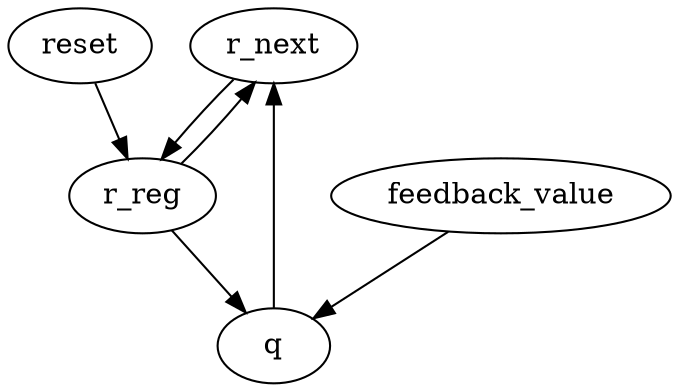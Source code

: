 strict digraph "" {
	r_next -> r_reg	[weight=1.0];
	r_reg -> r_next	[weight=1.0];
	r_reg -> q	[weight=1.0];
	feedback_value -> q	[weight=1.0];
	q -> r_next	[weight=1.0];
	reset -> r_reg	[weight=2.0];
}
